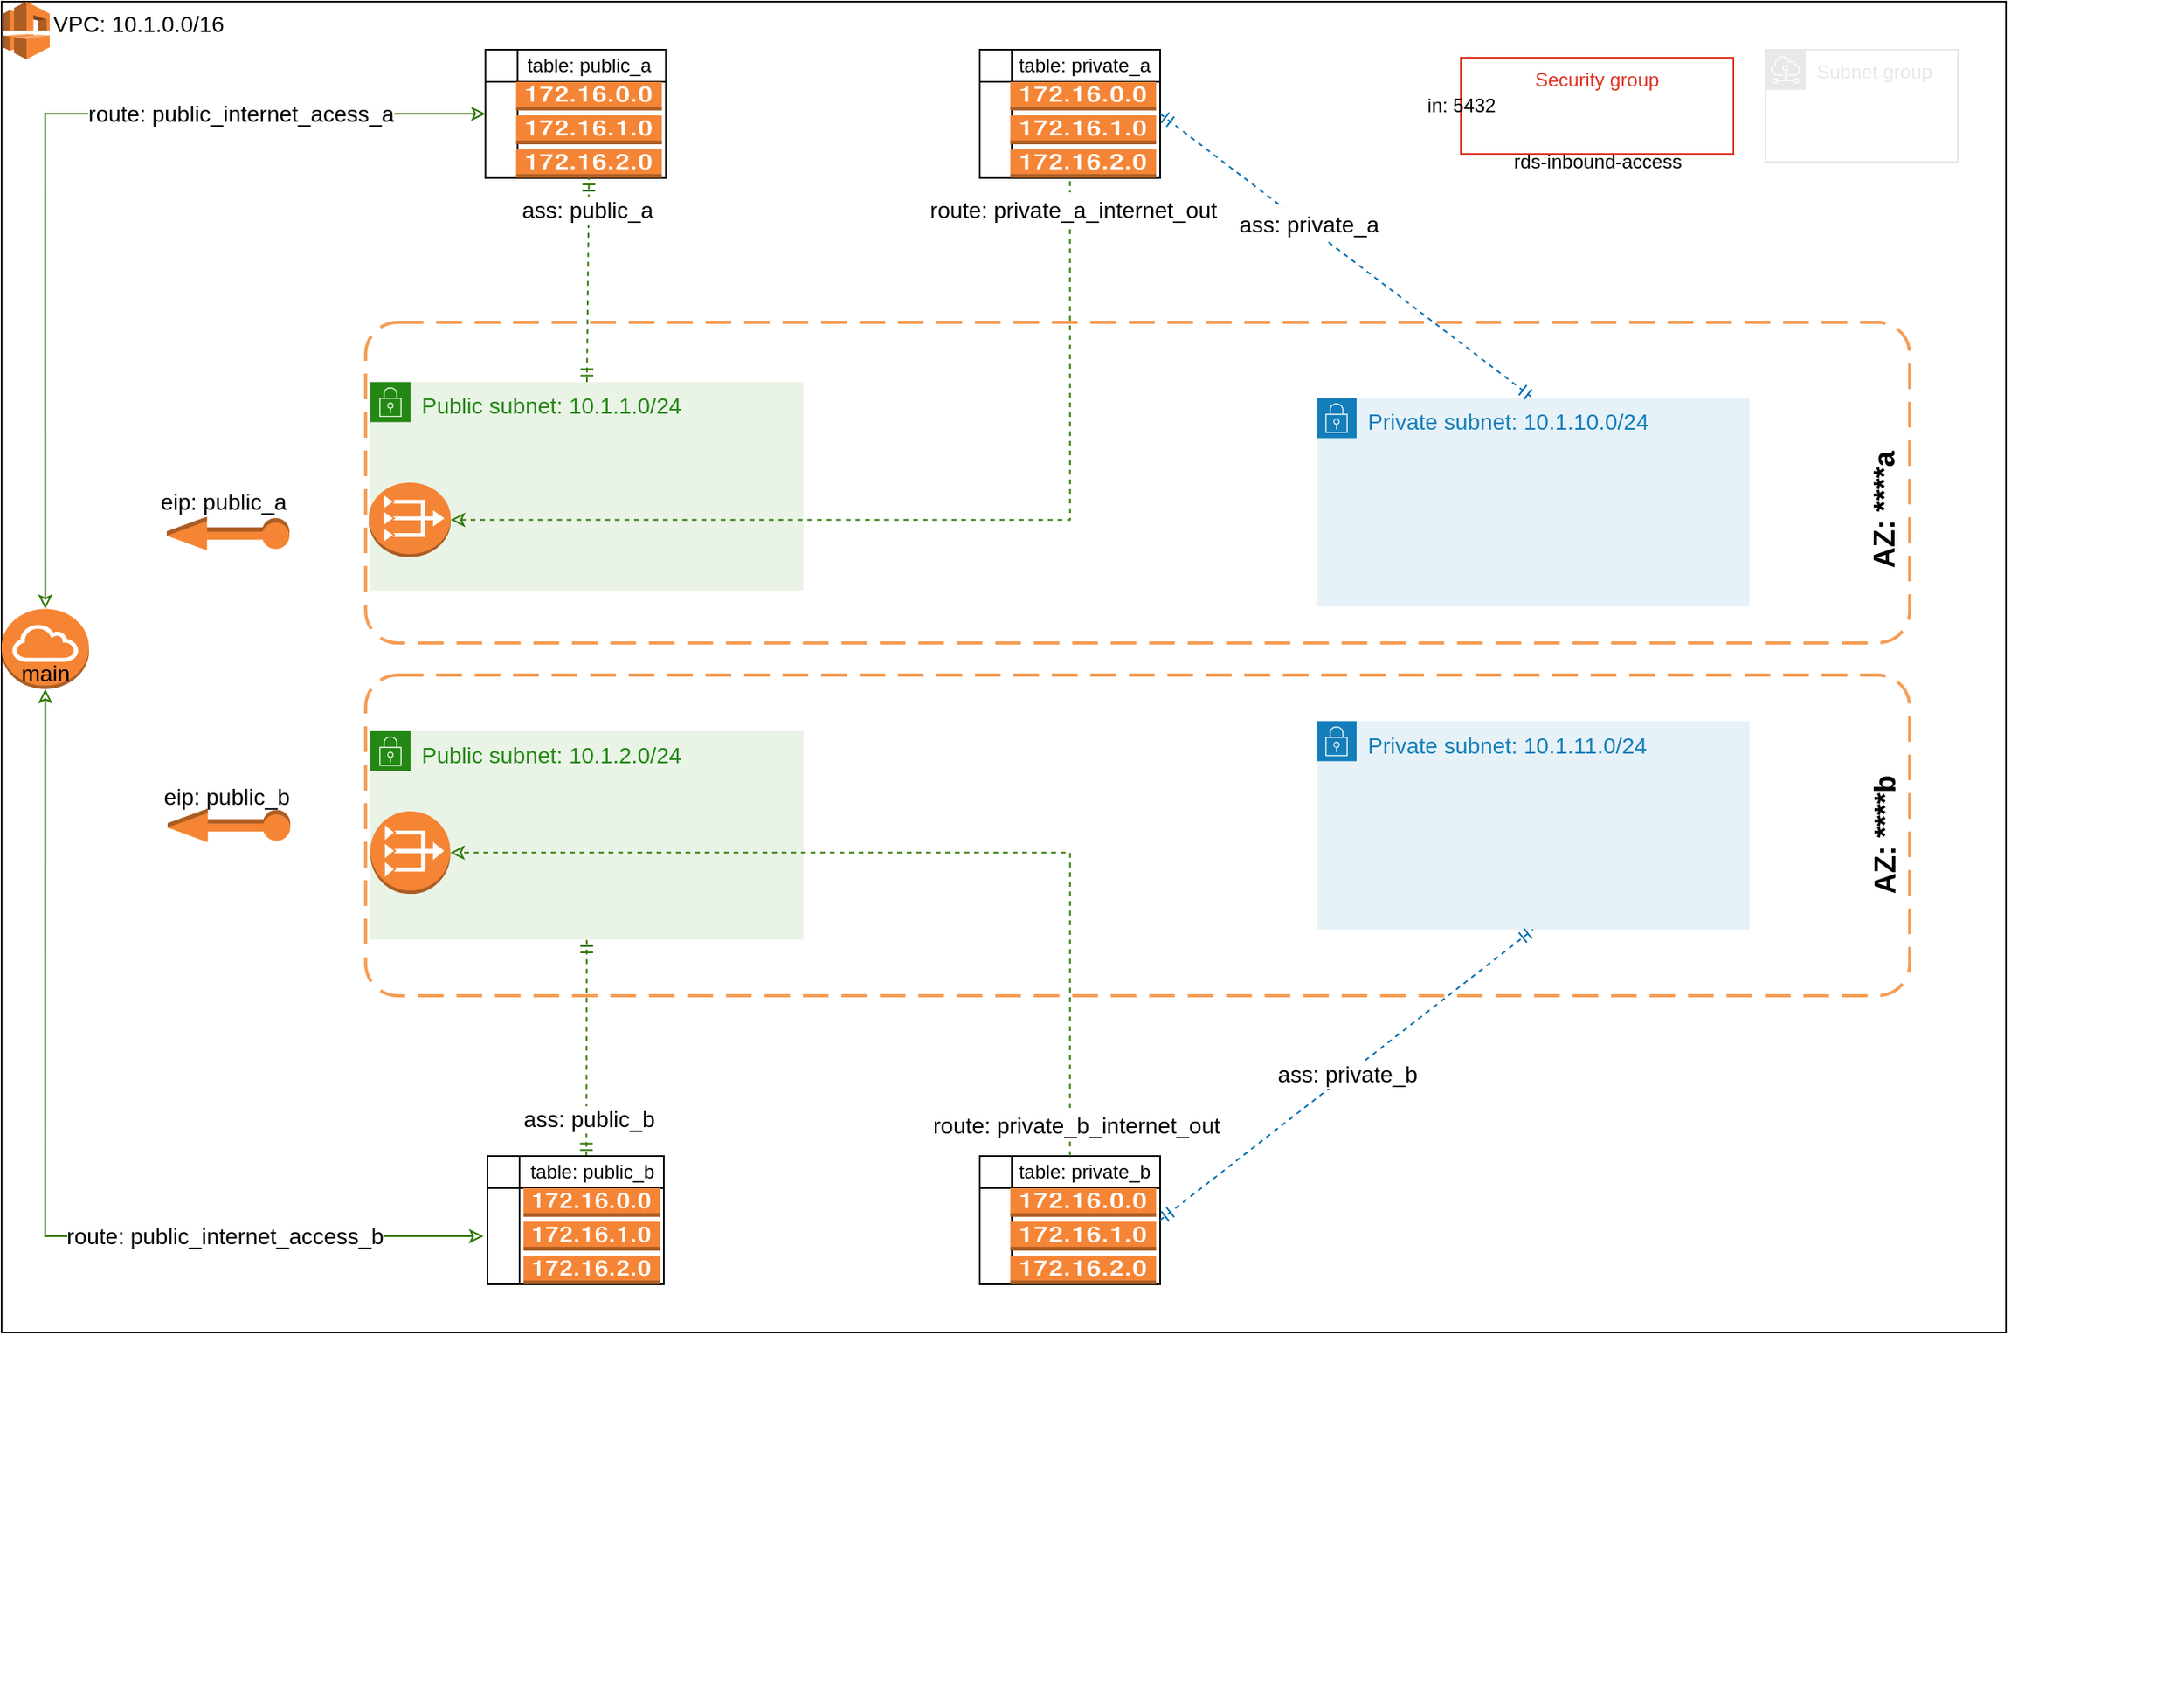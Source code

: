 <mxfile version="13.1.3">
    <diagram id="6hGFLwfOUW9BJ-s0fimq" name="Page-1">
        <mxGraphModel dx="403" dy="616" grid="1" gridSize="10" guides="1" tooltips="1" connect="1" arrows="1" fold="1" page="1" pageScale="1" pageWidth="827" pageHeight="1169" math="0" shadow="0">
            <root>
                <mxCell id="0"/>
                <mxCell id="1" parent="0"/>
                <mxCell id="2" value="" style="rounded=0;whiteSpace=wrap;html=1;fontSize=14;" parent="1" vertex="1">
                    <mxGeometry x="120" y="380" width="1250" height="830" as="geometry"/>
                </mxCell>
                <mxCell id="119" value="" style="outlineConnect=0;dashed=0;verticalLabelPosition=bottom;verticalAlign=top;align=center;html=1;shape=mxgraph.aws3.vpc;fillColor=#F58534;gradientColor=none;fontSize=14;" parent="1" vertex="1">
                    <mxGeometry x="121" y="380" width="29" height="36" as="geometry"/>
                </mxCell>
                <mxCell id="12" value="" style="group;fontSize=14;" parent="1" vertex="1" connectable="0">
                    <mxGeometry x="320" y="580" width="1160" height="859.5" as="geometry"/>
                </mxCell>
                <mxCell id="24" value="" style="group;fontSize=14;" parent="12" vertex="1" connectable="0">
                    <mxGeometry y="490" width="350.32" height="358.749" as="geometry"/>
                </mxCell>
                <mxCell id="23" value="" style="group;fontSize=14;" parent="12" vertex="1" connectable="0">
                    <mxGeometry x="21.667" y="27.89" width="344.901" height="148.749" as="geometry"/>
                </mxCell>
                <mxCell id="100" value="Public subnet: 10.1.1.0/24" style="points=[[0,0],[0.25,0],[0.5,0],[0.75,0],[1,0],[1,0.25],[1,0.5],[1,0.75],[1,1],[0.75,1],[0.5,1],[0.25,1],[0,1],[0,0.75],[0,0.5],[0,0.25]];outlineConnect=0;gradientColor=none;html=1;whiteSpace=wrap;fontSize=14;fontStyle=0;shape=mxgraph.aws4.group;grIcon=mxgraph.aws4.group_security_group;grStroke=0;strokeColor=#248814;fillColor=#E9F3E6;verticalAlign=top;align=left;spacingLeft=30;fontColor=#248814;dashed=0;" parent="12" vertex="1">
                    <mxGeometry x="30" y="37.26" width="270" height="130" as="geometry"/>
                </mxCell>
                <mxCell id="28" value="" style="outlineConnect=0;dashed=0;verticalLabelPosition=bottom;verticalAlign=top;align=center;html=1;shape=mxgraph.aws3.vpc_nat_gateway;fillColor=#F58536;gradientColor=none;fontSize=14;" parent="12" vertex="1">
                    <mxGeometry x="28.998" y="99.998" width="51.09" height="46.484" as="geometry"/>
                </mxCell>
                <mxCell id="86" value="" style="group;fontSize=14;" parent="12" vertex="1" connectable="0">
                    <mxGeometry x="-51" y="90" width="80" height="40.0" as="geometry"/>
                </mxCell>
                <mxCell id="143" value="" style="group;fontSize=14;" parent="86" vertex="1" connectable="0">
                    <mxGeometry x="-4" y="4.0" width="76.5" height="21.0" as="geometry"/>
                </mxCell>
                <mxCell id="141" value="" style="group;fontSize=14;" parent="12" vertex="1" connectable="0">
                    <mxGeometry x="30" y="255" width="270" height="130" as="geometry"/>
                </mxCell>
                <mxCell id="129" value="" style="group;fontSize=14;" parent="141" vertex="1" connectable="0">
                    <mxGeometry width="270" height="130" as="geometry"/>
                </mxCell>
                <mxCell id="105" value="Public subnet: 10.1.2.0/24" style="points=[[0,0],[0.25,0],[0.5,0],[0.75,0],[1,0],[1,0.25],[1,0.5],[1,0.75],[1,1],[0.75,1],[0.5,1],[0.25,1],[0,1],[0,0.75],[0,0.5],[0,0.25]];outlineConnect=0;gradientColor=none;html=1;whiteSpace=wrap;fontSize=14;fontStyle=0;shape=mxgraph.aws4.group;grIcon=mxgraph.aws4.group_security_group;grStroke=0;strokeColor=#248814;fillColor=#E9F3E6;verticalAlign=top;align=left;spacingLeft=30;fontColor=#248814;dashed=0;" parent="129" vertex="1">
                    <mxGeometry width="270" height="130.0" as="geometry"/>
                </mxCell>
                <mxCell id="80" value="" style="outlineConnect=0;dashed=0;verticalLabelPosition=bottom;verticalAlign=top;align=center;html=1;shape=mxgraph.aws3.vpc_nat_gateway;fillColor=#F58534;gradientColor=none;fontSize=14;" parent="129" vertex="1">
                    <mxGeometry x="0.001" y="50.0" width="49.815" height="51.56" as="geometry"/>
                </mxCell>
                <mxCell id="22" value="" style="outlineConnect=0;dashed=0;verticalLabelPosition=bottom;verticalAlign=top;align=center;html=1;shape=mxgraph.aws3.internet_gateway;fillColor=#F58534;gradientColor=none;fontSize=14;" parent="1" vertex="1">
                    <mxGeometry x="120" y="758.75" width="54.489" height="50" as="geometry"/>
                </mxCell>
                <mxCell id="64" value="" style="edgeStyle=orthogonalEdgeStyle;rounded=0;orthogonalLoop=1;jettySize=auto;html=1;" parent="1" edge="1">
                    <mxGeometry relative="1" as="geometry">
                        <mxPoint x="308" y="1182" as="sourcePoint"/>
                    </mxGeometry>
                </mxCell>
                <mxCell id="69" value="" style="group;fontSize=14;" parent="1" vertex="1" connectable="0">
                    <mxGeometry x="686.568" y="682.265" as="geometry"/>
                </mxCell>
                <mxCell id="72" style="rounded=0;orthogonalLoop=1;jettySize=auto;html=1;exitX=0.463;exitY=0.014;exitDx=0;exitDy=0;startArrow=ERmandOne;startFill=0;endArrow=ERmandOne;endFill=0;dashed=1;fillColor=#60a917;strokeColor=#2D7600;exitPerimeter=0;fontSize=14;" parent="1" source="68" target="105" edge="1">
                    <mxGeometry relative="1" as="geometry">
                        <mxPoint x="485" y="960" as="targetPoint"/>
                    </mxGeometry>
                </mxCell>
                <mxCell id="73" value="ass: public_b" style="edgeLabel;html=1;align=center;verticalAlign=middle;resizable=0;points=[];fontSize=14;" parent="72" vertex="1" connectable="0">
                    <mxGeometry x="0.336" y="2" relative="1" as="geometry">
                        <mxPoint x="3.4" y="66.87" as="offset"/>
                    </mxGeometry>
                </mxCell>
                <mxCell id="74" style="edgeStyle=orthogonalEdgeStyle;rounded=0;orthogonalLoop=1;jettySize=auto;html=1;entryX=0.5;entryY=0;entryDx=0;entryDy=0;entryPerimeter=0;startArrow=classic;startFill=0;endArrow=classic;endFill=0;fillColor=#60a917;strokeColor=#2D7600;fontSize=14;" parent="1" source="19" target="22" edge="1">
                    <mxGeometry relative="1" as="geometry">
                        <Array as="points">
                            <mxPoint x="147" y="450"/>
                        </Array>
                    </mxGeometry>
                </mxCell>
                <mxCell id="121" value="route: public_internet_acess_a" style="edgeLabel;html=1;align=center;verticalAlign=middle;resizable=0;points=[];fontSize=14;" parent="74" vertex="1" connectable="0">
                    <mxGeometry x="-0.28" relative="1" as="geometry">
                        <mxPoint x="57.25" as="offset"/>
                    </mxGeometry>
                </mxCell>
                <mxCell id="78" style="edgeStyle=orthogonalEdgeStyle;rounded=0;orthogonalLoop=1;jettySize=auto;html=1;entryX=0.5;entryY=1;entryDx=0;entryDy=0;entryPerimeter=0;startArrow=classic;startFill=0;endArrow=classic;endFill=0;exitX=-0.023;exitY=0.625;exitDx=0;exitDy=0;exitPerimeter=0;fillColor=#60a917;strokeColor=#2D7600;fontSize=14;" parent="1" source="67" target="22" edge="1">
                    <mxGeometry relative="1" as="geometry">
                        <Array as="points">
                            <mxPoint x="147" y="1150"/>
                        </Array>
                    </mxGeometry>
                </mxCell>
                <mxCell id="120" value="route: public_internet_access_b" style="edgeLabel;html=1;align=center;verticalAlign=middle;resizable=0;points=[];fontSize=14;" parent="78" vertex="1" connectable="0">
                    <mxGeometry x="-0.334" y="-2" relative="1" as="geometry">
                        <mxPoint x="42.82" y="2" as="offset"/>
                    </mxGeometry>
                </mxCell>
                <mxCell id="83" value="eip: public_a" style="text;html=1;align=center;verticalAlign=middle;resizable=0;points=[];autosize=1;fontSize=14;" parent="1" vertex="1">
                    <mxGeometry x="213" y="682.26" width="90" height="20" as="geometry"/>
                </mxCell>
                <mxCell id="3" value="VPC: 10.1.0.0/16" style="text;html=1;align=center;verticalAlign=middle;resizable=0;points=[];autosize=1;fontSize=14;" parent="1" vertex="1">
                    <mxGeometry x="145" y="384" width="120" height="20" as="geometry"/>
                </mxCell>
                <mxCell id="75" value="main" style="text;html=1;align=center;verticalAlign=middle;resizable=0;points=[];autosize=1;fontSize=14;" parent="1" vertex="1">
                    <mxGeometry x="122.24" y="788.75" width="50" height="20" as="geometry"/>
                </mxCell>
                <mxCell id="126" value="Private subnet: 10.1.10.0/24" style="points=[[0,0],[0.25,0],[0.5,0],[0.75,0],[1,0],[1,0.25],[1,0.5],[1,0.75],[1,1],[0.75,1],[0.5,1],[0.25,1],[0,1],[0,0.75],[0,0.5],[0,0.25]];outlineConnect=0;gradientColor=none;html=1;whiteSpace=wrap;fontSize=14;fontStyle=0;shape=mxgraph.aws4.group;grIcon=mxgraph.aws4.group_security_group;grStroke=0;strokeColor=#147EBA;fillColor=#E6F2F8;verticalAlign=top;align=left;spacingLeft=30;fontColor=#147EBA;dashed=0;" parent="1" vertex="1">
                    <mxGeometry x="940" y="627.26" width="270" height="130" as="geometry"/>
                </mxCell>
                <mxCell id="133" value="Private subnet: 10.1.11.0/24" style="points=[[0,0],[0.25,0],[0.5,0],[0.75,0],[1,0],[1,0.25],[1,0.5],[1,0.75],[1,1],[0.75,1],[0.5,1],[0.25,1],[0,1],[0,0.75],[0,0.5],[0,0.25]];outlineConnect=0;gradientColor=none;html=1;whiteSpace=wrap;fontSize=14;fontStyle=0;shape=mxgraph.aws4.group;grIcon=mxgraph.aws4.group_security_group;grStroke=0;strokeColor=#147EBA;fillColor=#E6F2F8;verticalAlign=top;align=left;spacingLeft=30;fontColor=#147EBA;dashed=0;" parent="1" vertex="1">
                    <mxGeometry x="940" y="828.78" width="270" height="130" as="geometry"/>
                </mxCell>
                <mxCell id="138" value="" style="group;fontSize=14;" parent="1" vertex="1" connectable="0">
                    <mxGeometry x="730" y="1100" width="119.565" height="80" as="geometry"/>
                </mxCell>
                <mxCell id="134" value="" style="shape=internalStorage;whiteSpace=wrap;html=1;backgroundOutline=1;fontSize=14;" parent="138" vertex="1">
                    <mxGeometry width="112.5" height="80" as="geometry"/>
                </mxCell>
                <mxCell id="135" value="table: private_b" style="text;html=1;align=center;verticalAlign=middle;resizable=0;points=[];autosize=1;fontSize=12;" parent="138" vertex="1">
                    <mxGeometry x="14.565" width="100" height="20" as="geometry"/>
                </mxCell>
                <mxCell id="136" value="" style="outlineConnect=0;dashed=0;verticalLabelPosition=bottom;verticalAlign=top;align=center;html=1;shape=mxgraph.aws3.route_table;fillColor=#F58536;gradientColor=none;fontSize=14;" parent="138" vertex="1">
                    <mxGeometry x="19.08" y="20" width="90.92" height="60" as="geometry"/>
                </mxCell>
                <mxCell id="139" value="" style="group;fontSize=14;" parent="1" vertex="1" connectable="0">
                    <mxGeometry x="730" y="410" width="119.565" height="80" as="geometry"/>
                </mxCell>
                <mxCell id="130" value="" style="shape=internalStorage;whiteSpace=wrap;html=1;backgroundOutline=1;fontSize=14;" parent="139" vertex="1">
                    <mxGeometry width="112.5" height="80" as="geometry"/>
                </mxCell>
                <mxCell id="131" value="table: private_a" style="text;html=1;align=center;verticalAlign=middle;resizable=0;points=[];autosize=1;fontSize=12;" parent="139" vertex="1">
                    <mxGeometry x="14.565" width="100" height="20" as="geometry"/>
                </mxCell>
                <mxCell id="132" value="" style="outlineConnect=0;dashed=0;verticalLabelPosition=bottom;verticalAlign=top;align=center;html=1;shape=mxgraph.aws3.route_table;fillColor=#F58536;gradientColor=none;fontSize=14;" parent="139" vertex="1">
                    <mxGeometry x="19.08" y="20" width="90.92" height="60" as="geometry"/>
                </mxCell>
                <mxCell id="140" value="" style="group;fontSize=14;" parent="1" vertex="1" connectable="0">
                    <mxGeometry x="421.75" y="410" width="119.565" height="80" as="geometry"/>
                </mxCell>
                <mxCell id="19" value="" style="shape=internalStorage;whiteSpace=wrap;html=1;backgroundOutline=1;fontSize=14;" parent="140" vertex="1">
                    <mxGeometry width="112.5" height="80" as="geometry"/>
                </mxCell>
                <mxCell id="35" value="table: public_a" style="text;html=1;align=center;verticalAlign=middle;resizable=0;points=[];autosize=1;fontSize=12;" parent="140" vertex="1">
                    <mxGeometry x="19.565" width="90" height="20" as="geometry"/>
                </mxCell>
                <mxCell id="123" value="" style="outlineConnect=0;dashed=0;verticalLabelPosition=bottom;verticalAlign=top;align=center;html=1;shape=mxgraph.aws3.route_table;fillColor=#F58536;gradientColor=none;fontSize=14;" parent="140" vertex="1">
                    <mxGeometry x="19.08" y="20" width="90.92" height="60" as="geometry"/>
                </mxCell>
                <mxCell id="42" style="rounded=0;orthogonalLoop=1;jettySize=auto;html=1;startArrow=ERmandOne;startFill=0;endArrow=ERmandOne;endFill=0;elbow=vertical;entryX=0.5;entryY=1;entryDx=0;entryDy=0;dashed=1;fillColor=#60a917;strokeColor=#2D7600;exitX=0.5;exitY=0;exitDx=0;exitDy=0;entryPerimeter=0;fontSize=14;" parent="1" source="100" target="123" edge="1">
                    <mxGeometry relative="1" as="geometry">
                        <mxPoint x="516" y="607" as="sourcePoint"/>
                    </mxGeometry>
                </mxCell>
                <mxCell id="43" value="ass: public_a" style="edgeLabel;html=1;align=center;verticalAlign=middle;resizable=0;points=[];fontSize=14;" parent="42" vertex="1" connectable="0">
                    <mxGeometry x="-0.061" y="-2" relative="1" as="geometry">
                        <mxPoint x="-2.61" y="-47.28" as="offset"/>
                    </mxGeometry>
                </mxCell>
                <mxCell id="89" value="eip: public_b" style="text;html=1;align=center;verticalAlign=middle;resizable=0;points=[];autosize=1;fontSize=14;" parent="1" vertex="1">
                    <mxGeometry x="214.5" y="865.72" width="90" height="20" as="geometry"/>
                </mxCell>
                <mxCell id="88" value="" style="outlineConnect=0;dashed=0;verticalLabelPosition=bottom;verticalAlign=top;align=center;html=1;shape=mxgraph.aws3.elastic_ip;fillColor=#F58534;gradientColor=none;rotation=-180;fontSize=14;" parent="1" vertex="1">
                    <mxGeometry x="223.5" y="883.28" width="76.5" height="21" as="geometry"/>
                </mxCell>
                <mxCell id="82" value="" style="outlineConnect=0;dashed=0;verticalLabelPosition=bottom;verticalAlign=top;align=center;html=1;shape=mxgraph.aws3.elastic_ip;fillColor=#F58534;gradientColor=none;rotation=-180;fontSize=14;" parent="1" vertex="1">
                    <mxGeometry x="223" y="701.26" width="76.5" height="21" as="geometry"/>
                </mxCell>
                <mxCell id="151" value="" style="group;fontSize=14;" parent="1" vertex="1" connectable="0">
                    <mxGeometry x="423" y="1100" width="120.001" height="80" as="geometry"/>
                </mxCell>
                <mxCell id="67" value="" style="shape=internalStorage;whiteSpace=wrap;html=1;backgroundOutline=1;fontSize=14;" parent="151" vertex="1">
                    <mxGeometry width="110" height="80" as="geometry"/>
                </mxCell>
                <mxCell id="150" value="" style="group;fontSize=14;" parent="151" vertex="1" connectable="0">
                    <mxGeometry x="20.001" width="100" height="80" as="geometry"/>
                </mxCell>
                <mxCell id="68" value="table: public_b" style="text;html=1;align=center;verticalAlign=middle;resizable=0;points=[];autosize=1;fontSize=12;" parent="150" vertex="1">
                    <mxGeometry width="90" height="20" as="geometry"/>
                </mxCell>
                <mxCell id="122" value="" style="outlineConnect=0;dashed=0;verticalLabelPosition=bottom;verticalAlign=top;align=center;html=1;shape=mxgraph.aws3.route_table;fillColor=#F58536;gradientColor=none;fontSize=14;" parent="150" vertex="1">
                    <mxGeometry x="2.499" y="20" width="85" height="60" as="geometry"/>
                </mxCell>
                <mxCell id="157" style="rounded=0;orthogonalLoop=1;jettySize=auto;html=1;exitX=1;exitY=0.5;exitDx=0;exitDy=0;dashed=1;startArrow=ERmandOne;startFill=0;endArrow=ERmandOne;endFill=0;fillColor=#1ba1e2;strokeColor=#006EAF;entryX=0.5;entryY=0;entryDx=0;entryDy=0;fontSize=14;" parent="1" source="130" target="126" edge="1">
                    <mxGeometry relative="1" as="geometry"/>
                </mxCell>
                <mxCell id="171" value="&lt;font style=&quot;font-size: 14px&quot;&gt;ass: private_a&lt;/font&gt;" style="edgeLabel;html=1;align=center;verticalAlign=middle;resizable=0;points=[];fontSize=18;" parent="157" vertex="1" connectable="0">
                    <mxGeometry x="-0.221" y="3" relative="1" as="geometry">
                        <mxPoint y="1" as="offset"/>
                    </mxGeometry>
                </mxCell>
                <mxCell id="159" value="ass: private_b" style="edgeStyle=none;rounded=0;orthogonalLoop=1;jettySize=auto;html=1;dashed=1;startArrow=ERmandOne;startFill=0;endArrow=ERmandOne;endFill=0;entryX=0.5;entryY=1;entryDx=0;entryDy=0;fillColor=#1ba1e2;strokeColor=#006EAF;exitX=1;exitY=0.5;exitDx=0;exitDy=0;fontSize=14;" parent="1" source="134" target="133" edge="1">
                    <mxGeometry relative="1" as="geometry">
                        <mxPoint x="810" y="904" as="sourcePoint"/>
                        <mxPoint x="1082.285" y="990" as="targetPoint"/>
                    </mxGeometry>
                </mxCell>
                <mxCell id="162" style="edgeStyle=orthogonalEdgeStyle;rounded=0;orthogonalLoop=1;jettySize=auto;html=1;exitX=1;exitY=0.5;exitDx=0;exitDy=0;exitPerimeter=0;entryX=0.5;entryY=1;entryDx=0;entryDy=0;dashed=1;startArrow=classic;startFill=0;endArrow=none;endFill=0;fillColor=#60a917;strokeColor=#2D7600;fontSize=14;" parent="1" source="28" target="130" edge="1">
                    <mxGeometry relative="1" as="geometry">
                        <Array as="points">
                            <mxPoint x="786" y="703"/>
                        </Array>
                    </mxGeometry>
                </mxCell>
                <mxCell id="170" value="&lt;font style=&quot;font-size: 14px&quot;&gt;route: private_a_internet_out&amp;nbsp;&lt;/font&gt;" style="edgeLabel;html=1;align=center;verticalAlign=middle;resizable=0;points=[];fontSize=18;" parent="162" vertex="1" connectable="0">
                    <mxGeometry x="0.86" y="-5" relative="1" as="geometry">
                        <mxPoint x="-1.48" y="-22.74" as="offset"/>
                    </mxGeometry>
                </mxCell>
                <mxCell id="163" style="edgeStyle=orthogonalEdgeStyle;rounded=0;orthogonalLoop=1;jettySize=auto;html=1;entryX=1;entryY=0.5;entryDx=0;entryDy=0;entryPerimeter=0;dashed=1;startArrow=none;startFill=0;endArrow=classic;endFill=0;fillColor=#60a917;strokeColor=#2D7600;exitX=0.5;exitY=0;exitDx=0;exitDy=0;fontSize=14;" parent="1" source="134" target="80" edge="1">
                    <mxGeometry relative="1" as="geometry">
                        <mxPoint x="768" y="1070" as="sourcePoint"/>
                        <Array as="points">
                            <mxPoint x="786" y="911"/>
                        </Array>
                    </mxGeometry>
                </mxCell>
                <mxCell id="169" value="route: private_b_internet_out" style="edgeLabel;html=1;align=center;verticalAlign=middle;resizable=0;points=[];fontSize=14;" parent="163" vertex="1" connectable="0">
                    <mxGeometry x="-0.833" y="-5" relative="1" as="geometry">
                        <mxPoint x="-1.49" y="28.33" as="offset"/>
                    </mxGeometry>
                </mxCell>
                <mxCell id="166" value="" style="group;fontSize=14;" parent="1" vertex="1" connectable="0">
                    <mxGeometry x="347.04" y="800" width="992.96" height="200" as="geometry"/>
                </mxCell>
                <mxCell id="167" value="" style="group;fontSize=14;" parent="166" vertex="1" connectable="0">
                    <mxGeometry width="992.96" height="200" as="geometry"/>
                </mxCell>
                <mxCell id="112" value="" style="rounded=1;arcSize=10;dashed=1;strokeColor=#F59D56;fillColor=none;gradientColor=none;dashPattern=8 4;strokeWidth=2;fontSize=14;" parent="167" vertex="1">
                    <mxGeometry width="962.96" height="200" as="geometry"/>
                </mxCell>
                <mxCell id="113" value="AZ: ****b" style="text;html=1;align=center;verticalAlign=middle;resizable=0;points=[];autosize=1;fontStyle=1;fontSize=18;direction=east;rotation=270;" parent="167" vertex="1">
                    <mxGeometry x="902.96" y="85" width="90" height="30" as="geometry"/>
                </mxCell>
                <mxCell id="168" value="" style="group;fontSize=14;" parent="1" vertex="1" connectable="0">
                    <mxGeometry x="347.04" y="580" width="992.96" height="200" as="geometry"/>
                </mxCell>
                <mxCell id="97" value="" style="rounded=1;arcSize=10;dashed=1;strokeColor=#F59D56;fillColor=none;gradientColor=none;dashPattern=8 4;strokeWidth=2;fontSize=14;" parent="168" vertex="1">
                    <mxGeometry width="962.96" height="200" as="geometry"/>
                </mxCell>
                <mxCell id="103" value="AZ: ****a" style="text;html=1;align=center;verticalAlign=middle;resizable=0;points=[];autosize=1;fontStyle=1;fontSize=18;rotation=270;" parent="168" vertex="1">
                    <mxGeometry x="902.96" y="102.26" width="90" height="30" as="geometry"/>
                </mxCell>
                <mxCell id="172" value="Security group" style="fillColor=none;strokeColor=#DD3522;verticalAlign=top;fontStyle=0;fontColor=#DD3522;" vertex="1" parent="1">
                    <mxGeometry x="1030" y="415" width="170" height="60" as="geometry"/>
                </mxCell>
                <mxCell id="173" value="rds-inbound-access" style="text;html=1;align=center;verticalAlign=middle;resizable=0;points=[];autosize=1;" vertex="1" parent="1">
                    <mxGeometry x="1055" y="470" width="120" height="20" as="geometry"/>
                </mxCell>
                <mxCell id="174" value="in: 5432" style="text;html=1;align=center;verticalAlign=middle;resizable=0;points=[];autosize=1;" vertex="1" parent="1">
                    <mxGeometry x="1000" y="435" width="60" height="20" as="geometry"/>
                </mxCell>
                <mxCell id="175" value="Subnet group" style="outlineConnect=0;gradientColor=none;html=1;whiteSpace=wrap;fontSize=12;fontStyle=0;shape=mxgraph.aws4.group;grIcon=mxgraph.aws4.group_subnet;strokeColor=#E8E8E8;fillColor=none;verticalAlign=top;align=left;spacingLeft=30;fontColor=#E8E8E8;dashed=0;" vertex="1" parent="1">
                    <mxGeometry x="1220" y="410" width="120" height="70" as="geometry"/>
                </mxCell>
            </root>
        </mxGraphModel>
    </diagram>
</mxfile>